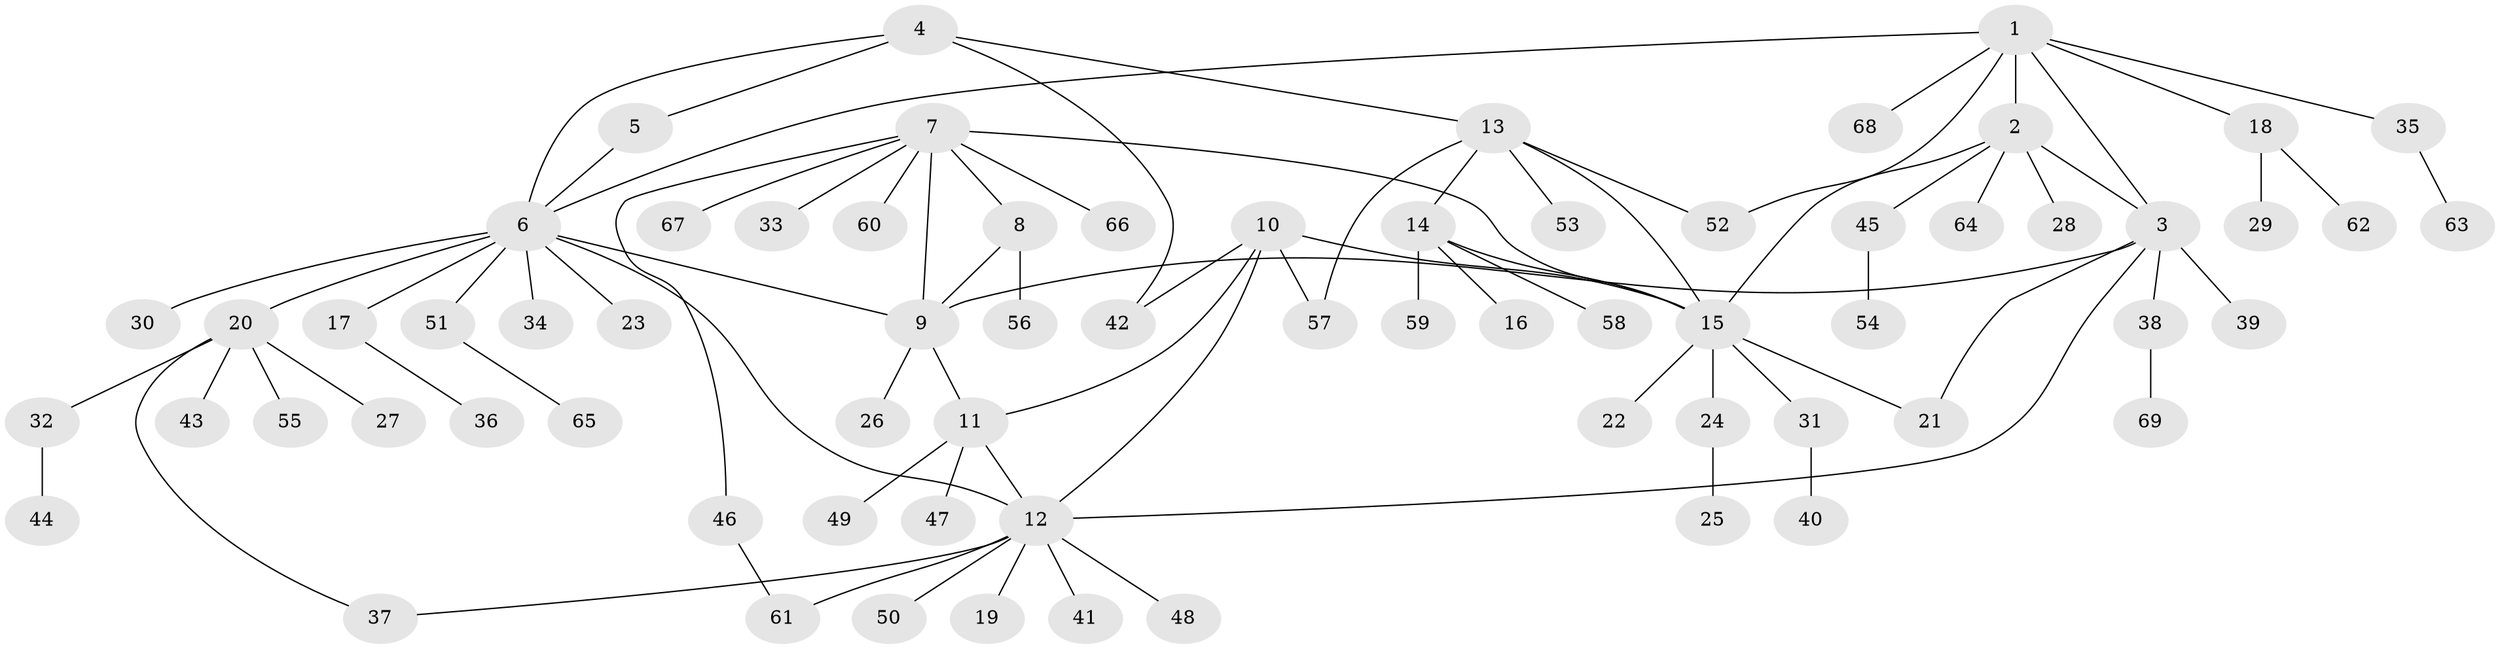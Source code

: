 // coarse degree distribution, {9: 0.041666666666666664, 6: 0.041666666666666664, 7: 0.020833333333333332, 2: 0.14583333333333334, 11: 0.020833333333333332, 8: 0.020833333333333332, 5: 0.020833333333333332, 10: 0.020833333333333332, 1: 0.6458333333333334, 4: 0.020833333333333332}
// Generated by graph-tools (version 1.1) at 2025/19/03/04/25 18:19:44]
// undirected, 69 vertices, 85 edges
graph export_dot {
graph [start="1"]
  node [color=gray90,style=filled];
  1;
  2;
  3;
  4;
  5;
  6;
  7;
  8;
  9;
  10;
  11;
  12;
  13;
  14;
  15;
  16;
  17;
  18;
  19;
  20;
  21;
  22;
  23;
  24;
  25;
  26;
  27;
  28;
  29;
  30;
  31;
  32;
  33;
  34;
  35;
  36;
  37;
  38;
  39;
  40;
  41;
  42;
  43;
  44;
  45;
  46;
  47;
  48;
  49;
  50;
  51;
  52;
  53;
  54;
  55;
  56;
  57;
  58;
  59;
  60;
  61;
  62;
  63;
  64;
  65;
  66;
  67;
  68;
  69;
  1 -- 2;
  1 -- 3;
  1 -- 6;
  1 -- 18;
  1 -- 35;
  1 -- 52;
  1 -- 68;
  2 -- 3;
  2 -- 15;
  2 -- 28;
  2 -- 45;
  2 -- 64;
  3 -- 9;
  3 -- 12;
  3 -- 21;
  3 -- 38;
  3 -- 39;
  4 -- 5;
  4 -- 6;
  4 -- 13;
  4 -- 42;
  5 -- 6;
  6 -- 9;
  6 -- 12;
  6 -- 17;
  6 -- 20;
  6 -- 23;
  6 -- 30;
  6 -- 34;
  6 -- 51;
  7 -- 8;
  7 -- 9;
  7 -- 15;
  7 -- 33;
  7 -- 46;
  7 -- 60;
  7 -- 66;
  7 -- 67;
  8 -- 9;
  8 -- 56;
  9 -- 11;
  9 -- 26;
  10 -- 11;
  10 -- 12;
  10 -- 15;
  10 -- 42;
  10 -- 57;
  11 -- 12;
  11 -- 47;
  11 -- 49;
  12 -- 19;
  12 -- 37;
  12 -- 41;
  12 -- 48;
  12 -- 50;
  12 -- 61;
  13 -- 14;
  13 -- 15;
  13 -- 52;
  13 -- 53;
  13 -- 57;
  14 -- 15;
  14 -- 16;
  14 -- 58;
  14 -- 59;
  15 -- 21;
  15 -- 22;
  15 -- 24;
  15 -- 31;
  17 -- 36;
  18 -- 29;
  18 -- 62;
  20 -- 27;
  20 -- 32;
  20 -- 37;
  20 -- 43;
  20 -- 55;
  24 -- 25;
  31 -- 40;
  32 -- 44;
  35 -- 63;
  38 -- 69;
  45 -- 54;
  46 -- 61;
  51 -- 65;
}
